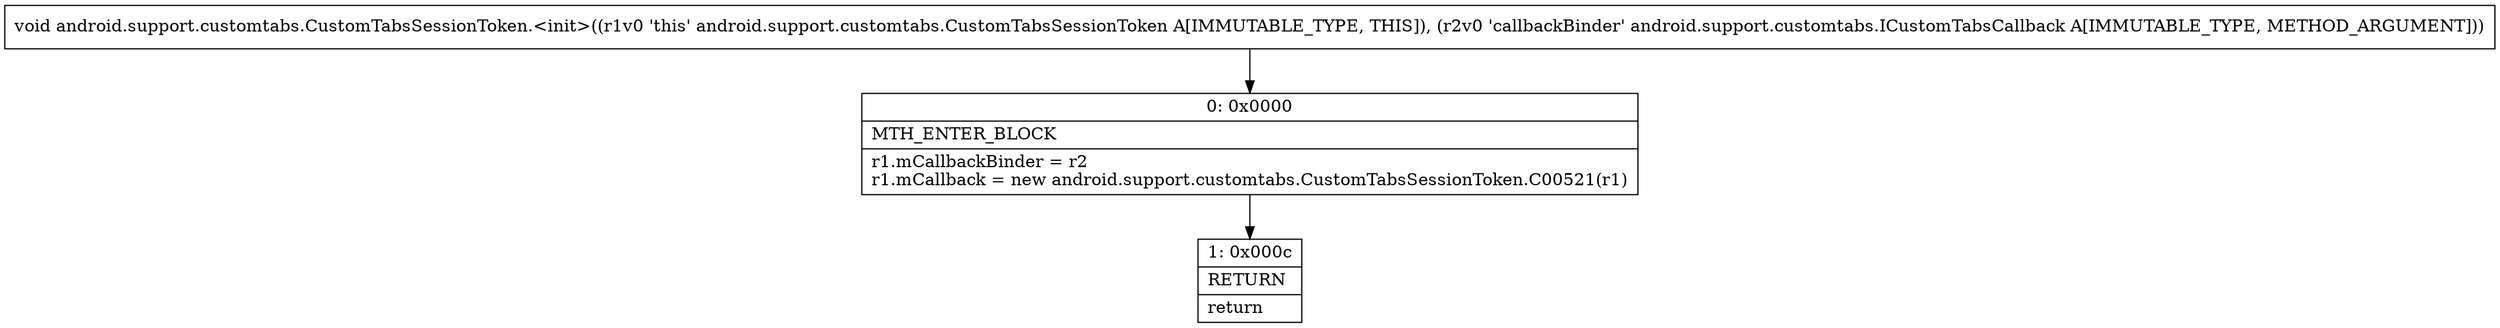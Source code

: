 digraph "CFG forandroid.support.customtabs.CustomTabsSessionToken.\<init\>(Landroid\/support\/customtabs\/ICustomTabsCallback;)V" {
Node_0 [shape=record,label="{0\:\ 0x0000|MTH_ENTER_BLOCK\l|r1.mCallbackBinder = r2\lr1.mCallback = new android.support.customtabs.CustomTabsSessionToken.C00521(r1)\l}"];
Node_1 [shape=record,label="{1\:\ 0x000c|RETURN\l|return\l}"];
MethodNode[shape=record,label="{void android.support.customtabs.CustomTabsSessionToken.\<init\>((r1v0 'this' android.support.customtabs.CustomTabsSessionToken A[IMMUTABLE_TYPE, THIS]), (r2v0 'callbackBinder' android.support.customtabs.ICustomTabsCallback A[IMMUTABLE_TYPE, METHOD_ARGUMENT])) }"];
MethodNode -> Node_0;
Node_0 -> Node_1;
}

